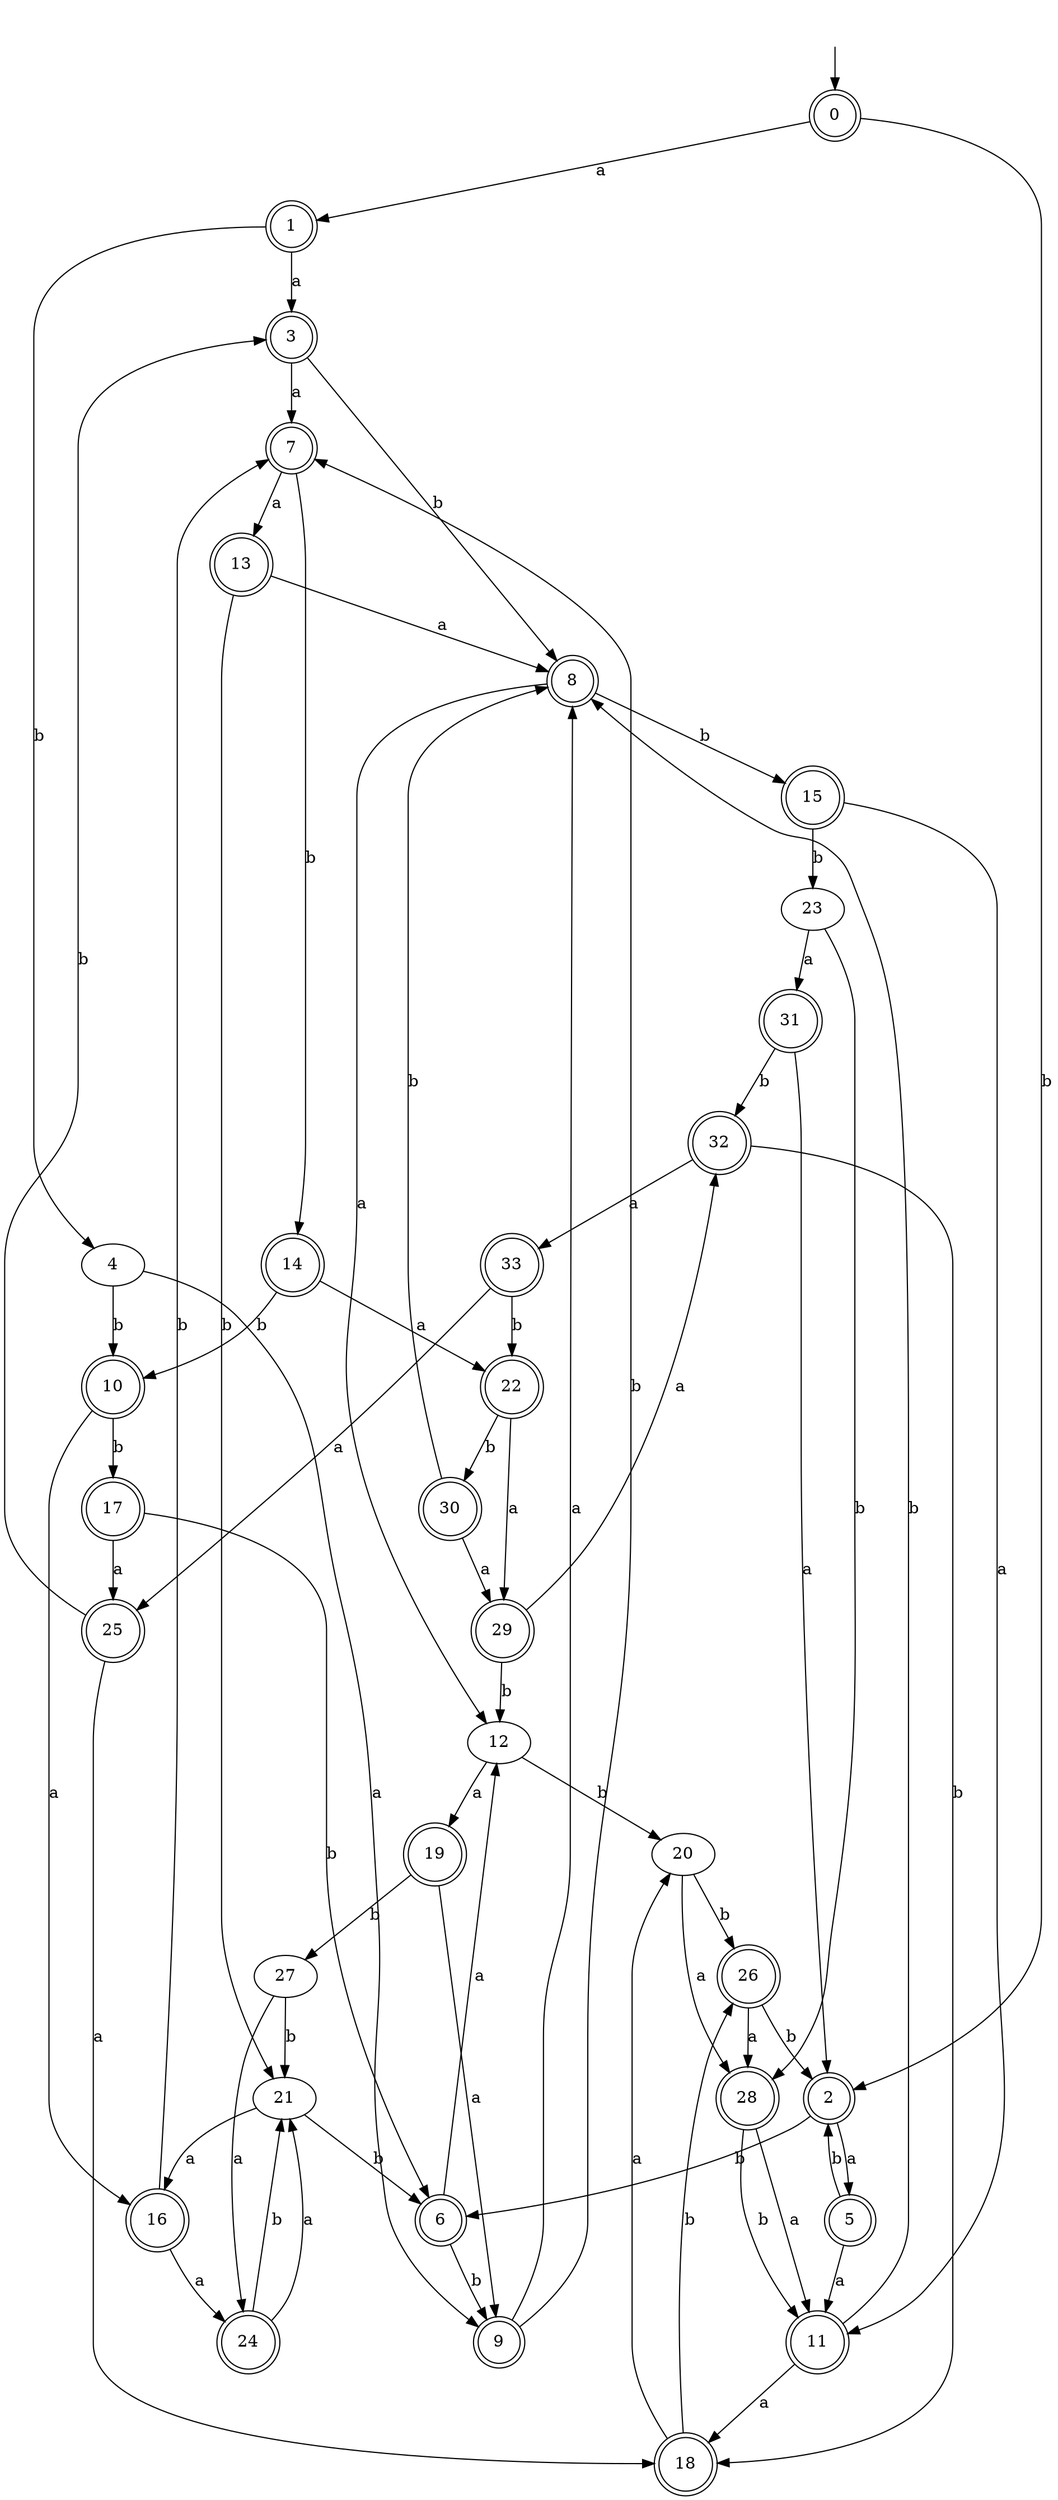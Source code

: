 digraph RandomDFA {
  __start0 [label="", shape=none];
  __start0 -> 0 [label=""];
  0 [shape=circle] [shape=doublecircle]
  0 -> 1 [label="a"]
  0 -> 2 [label="b"]
  1 [shape=doublecircle]
  1 -> 3 [label="a"]
  1 -> 4 [label="b"]
  2 [shape=doublecircle]
  2 -> 5 [label="a"]
  2 -> 6 [label="b"]
  3 [shape=doublecircle]
  3 -> 7 [label="a"]
  3 -> 8 [label="b"]
  4
  4 -> 9 [label="a"]
  4 -> 10 [label="b"]
  5 [shape=doublecircle]
  5 -> 11 [label="a"]
  5 -> 2 [label="b"]
  6 [shape=doublecircle]
  6 -> 12 [label="a"]
  6 -> 9 [label="b"]
  7 [shape=doublecircle]
  7 -> 13 [label="a"]
  7 -> 14 [label="b"]
  8 [shape=doublecircle]
  8 -> 12 [label="a"]
  8 -> 15 [label="b"]
  9 [shape=doublecircle]
  9 -> 8 [label="a"]
  9 -> 7 [label="b"]
  10 [shape=doublecircle]
  10 -> 16 [label="a"]
  10 -> 17 [label="b"]
  11 [shape=doublecircle]
  11 -> 18 [label="a"]
  11 -> 8 [label="b"]
  12
  12 -> 19 [label="a"]
  12 -> 20 [label="b"]
  13 [shape=doublecircle]
  13 -> 8 [label="a"]
  13 -> 21 [label="b"]
  14 [shape=doublecircle]
  14 -> 22 [label="a"]
  14 -> 10 [label="b"]
  15 [shape=doublecircle]
  15 -> 11 [label="a"]
  15 -> 23 [label="b"]
  16 [shape=doublecircle]
  16 -> 24 [label="a"]
  16 -> 7 [label="b"]
  17 [shape=doublecircle]
  17 -> 25 [label="a"]
  17 -> 6 [label="b"]
  18 [shape=doublecircle]
  18 -> 20 [label="a"]
  18 -> 26 [label="b"]
  19 [shape=doublecircle]
  19 -> 9 [label="a"]
  19 -> 27 [label="b"]
  20
  20 -> 28 [label="a"]
  20 -> 26 [label="b"]
  21
  21 -> 16 [label="a"]
  21 -> 6 [label="b"]
  22 [shape=doublecircle]
  22 -> 29 [label="a"]
  22 -> 30 [label="b"]
  23
  23 -> 31 [label="a"]
  23 -> 28 [label="b"]
  24 [shape=doublecircle]
  24 -> 21 [label="a"]
  24 -> 21 [label="b"]
  25 [shape=doublecircle]
  25 -> 18 [label="a"]
  25 -> 3 [label="b"]
  26 [shape=doublecircle]
  26 -> 28 [label="a"]
  26 -> 2 [label="b"]
  27
  27 -> 24 [label="a"]
  27 -> 21 [label="b"]
  28 [shape=doublecircle]
  28 -> 11 [label="a"]
  28 -> 11 [label="b"]
  29 [shape=doublecircle]
  29 -> 32 [label="a"]
  29 -> 12 [label="b"]
  30 [shape=doublecircle]
  30 -> 29 [label="a"]
  30 -> 8 [label="b"]
  31 [shape=doublecircle]
  31 -> 2 [label="a"]
  31 -> 32 [label="b"]
  32 [shape=doublecircle]
  32 -> 33 [label="a"]
  32 -> 18 [label="b"]
  33 [shape=doublecircle]
  33 -> 25 [label="a"]
  33 -> 22 [label="b"]
}
